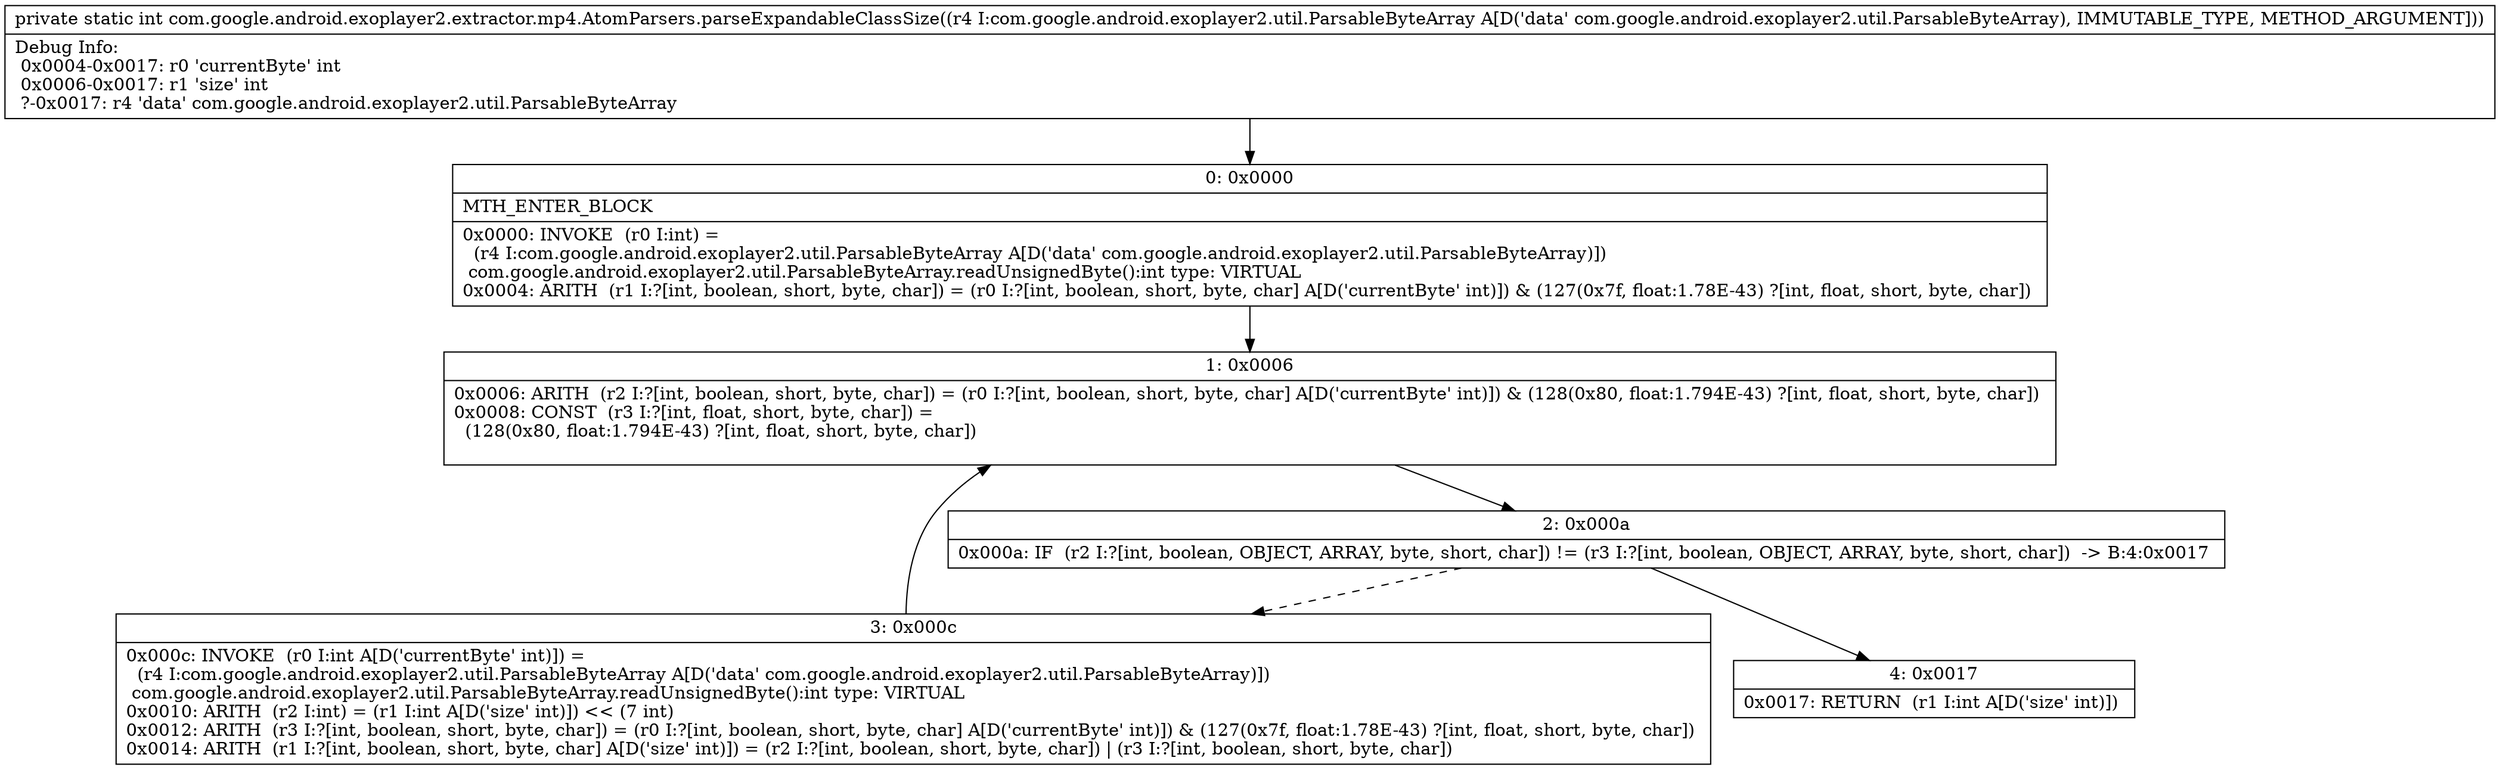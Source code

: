 digraph "CFG forcom.google.android.exoplayer2.extractor.mp4.AtomParsers.parseExpandableClassSize(Lcom\/google\/android\/exoplayer2\/util\/ParsableByteArray;)I" {
Node_0 [shape=record,label="{0\:\ 0x0000|MTH_ENTER_BLOCK\l|0x0000: INVOKE  (r0 I:int) = \l  (r4 I:com.google.android.exoplayer2.util.ParsableByteArray A[D('data' com.google.android.exoplayer2.util.ParsableByteArray)])\l com.google.android.exoplayer2.util.ParsableByteArray.readUnsignedByte():int type: VIRTUAL \l0x0004: ARITH  (r1 I:?[int, boolean, short, byte, char]) = (r0 I:?[int, boolean, short, byte, char] A[D('currentByte' int)]) & (127(0x7f, float:1.78E\-43) ?[int, float, short, byte, char]) \l}"];
Node_1 [shape=record,label="{1\:\ 0x0006|0x0006: ARITH  (r2 I:?[int, boolean, short, byte, char]) = (r0 I:?[int, boolean, short, byte, char] A[D('currentByte' int)]) & (128(0x80, float:1.794E\-43) ?[int, float, short, byte, char]) \l0x0008: CONST  (r3 I:?[int, float, short, byte, char]) = \l  (128(0x80, float:1.794E\-43) ?[int, float, short, byte, char])\l \l}"];
Node_2 [shape=record,label="{2\:\ 0x000a|0x000a: IF  (r2 I:?[int, boolean, OBJECT, ARRAY, byte, short, char]) != (r3 I:?[int, boolean, OBJECT, ARRAY, byte, short, char])  \-\> B:4:0x0017 \l}"];
Node_3 [shape=record,label="{3\:\ 0x000c|0x000c: INVOKE  (r0 I:int A[D('currentByte' int)]) = \l  (r4 I:com.google.android.exoplayer2.util.ParsableByteArray A[D('data' com.google.android.exoplayer2.util.ParsableByteArray)])\l com.google.android.exoplayer2.util.ParsableByteArray.readUnsignedByte():int type: VIRTUAL \l0x0010: ARITH  (r2 I:int) = (r1 I:int A[D('size' int)]) \<\< (7 int) \l0x0012: ARITH  (r3 I:?[int, boolean, short, byte, char]) = (r0 I:?[int, boolean, short, byte, char] A[D('currentByte' int)]) & (127(0x7f, float:1.78E\-43) ?[int, float, short, byte, char]) \l0x0014: ARITH  (r1 I:?[int, boolean, short, byte, char] A[D('size' int)]) = (r2 I:?[int, boolean, short, byte, char]) \| (r3 I:?[int, boolean, short, byte, char]) \l}"];
Node_4 [shape=record,label="{4\:\ 0x0017|0x0017: RETURN  (r1 I:int A[D('size' int)]) \l}"];
MethodNode[shape=record,label="{private static int com.google.android.exoplayer2.extractor.mp4.AtomParsers.parseExpandableClassSize((r4 I:com.google.android.exoplayer2.util.ParsableByteArray A[D('data' com.google.android.exoplayer2.util.ParsableByteArray), IMMUTABLE_TYPE, METHOD_ARGUMENT]))  | Debug Info:\l  0x0004\-0x0017: r0 'currentByte' int\l  0x0006\-0x0017: r1 'size' int\l  ?\-0x0017: r4 'data' com.google.android.exoplayer2.util.ParsableByteArray\l}"];
MethodNode -> Node_0;
Node_0 -> Node_1;
Node_1 -> Node_2;
Node_2 -> Node_3[style=dashed];
Node_2 -> Node_4;
Node_3 -> Node_1;
}

